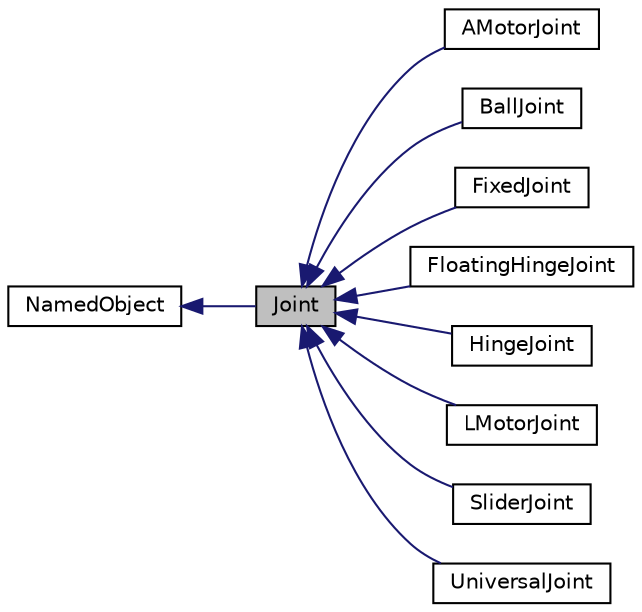 digraph "Joint"
{
 // LATEX_PDF_SIZE
  edge [fontname="Helvetica",fontsize="10",labelfontname="Helvetica",labelfontsize="10"];
  node [fontname="Helvetica",fontsize="10",shape=record];
  rankdir="LR";
  Node1 [label="Joint",height=0.2,width=0.4,color="black", fillcolor="grey75", style="filled", fontcolor="black",tooltip=" "];
  Node2 -> Node1 [dir="back",color="midnightblue",fontsize="10",style="solid",fontname="Helvetica"];
  Node2 [label="NamedObject",height=0.2,width=0.4,color="black", fillcolor="white", style="filled",URL="$classNamedObject.html",tooltip=" "];
  Node1 -> Node3 [dir="back",color="midnightblue",fontsize="10",style="solid",fontname="Helvetica"];
  Node3 [label="AMotorJoint",height=0.2,width=0.4,color="black", fillcolor="white", style="filled",URL="$classAMotorJoint.html",tooltip=" "];
  Node1 -> Node4 [dir="back",color="midnightblue",fontsize="10",style="solid",fontname="Helvetica"];
  Node4 [label="BallJoint",height=0.2,width=0.4,color="black", fillcolor="white", style="filled",URL="$classBallJoint.html",tooltip=" "];
  Node1 -> Node5 [dir="back",color="midnightblue",fontsize="10",style="solid",fontname="Helvetica"];
  Node5 [label="FixedJoint",height=0.2,width=0.4,color="black", fillcolor="white", style="filled",URL="$classFixedJoint.html",tooltip=" "];
  Node1 -> Node6 [dir="back",color="midnightblue",fontsize="10",style="solid",fontname="Helvetica"];
  Node6 [label="FloatingHingeJoint",height=0.2,width=0.4,color="black", fillcolor="white", style="filled",URL="$classFloatingHingeJoint.html",tooltip=" "];
  Node1 -> Node7 [dir="back",color="midnightblue",fontsize="10",style="solid",fontname="Helvetica"];
  Node7 [label="HingeJoint",height=0.2,width=0.4,color="black", fillcolor="white", style="filled",URL="$classHingeJoint.html",tooltip=" "];
  Node1 -> Node8 [dir="back",color="midnightblue",fontsize="10",style="solid",fontname="Helvetica"];
  Node8 [label="LMotorJoint",height=0.2,width=0.4,color="black", fillcolor="white", style="filled",URL="$classLMotorJoint.html",tooltip=" "];
  Node1 -> Node9 [dir="back",color="midnightblue",fontsize="10",style="solid",fontname="Helvetica"];
  Node9 [label="SliderJoint",height=0.2,width=0.4,color="black", fillcolor="white", style="filled",URL="$classSliderJoint.html",tooltip=" "];
  Node1 -> Node10 [dir="back",color="midnightblue",fontsize="10",style="solid",fontname="Helvetica"];
  Node10 [label="UniversalJoint",height=0.2,width=0.4,color="black", fillcolor="white", style="filled",URL="$classUniversalJoint.html",tooltip=" "];
}
